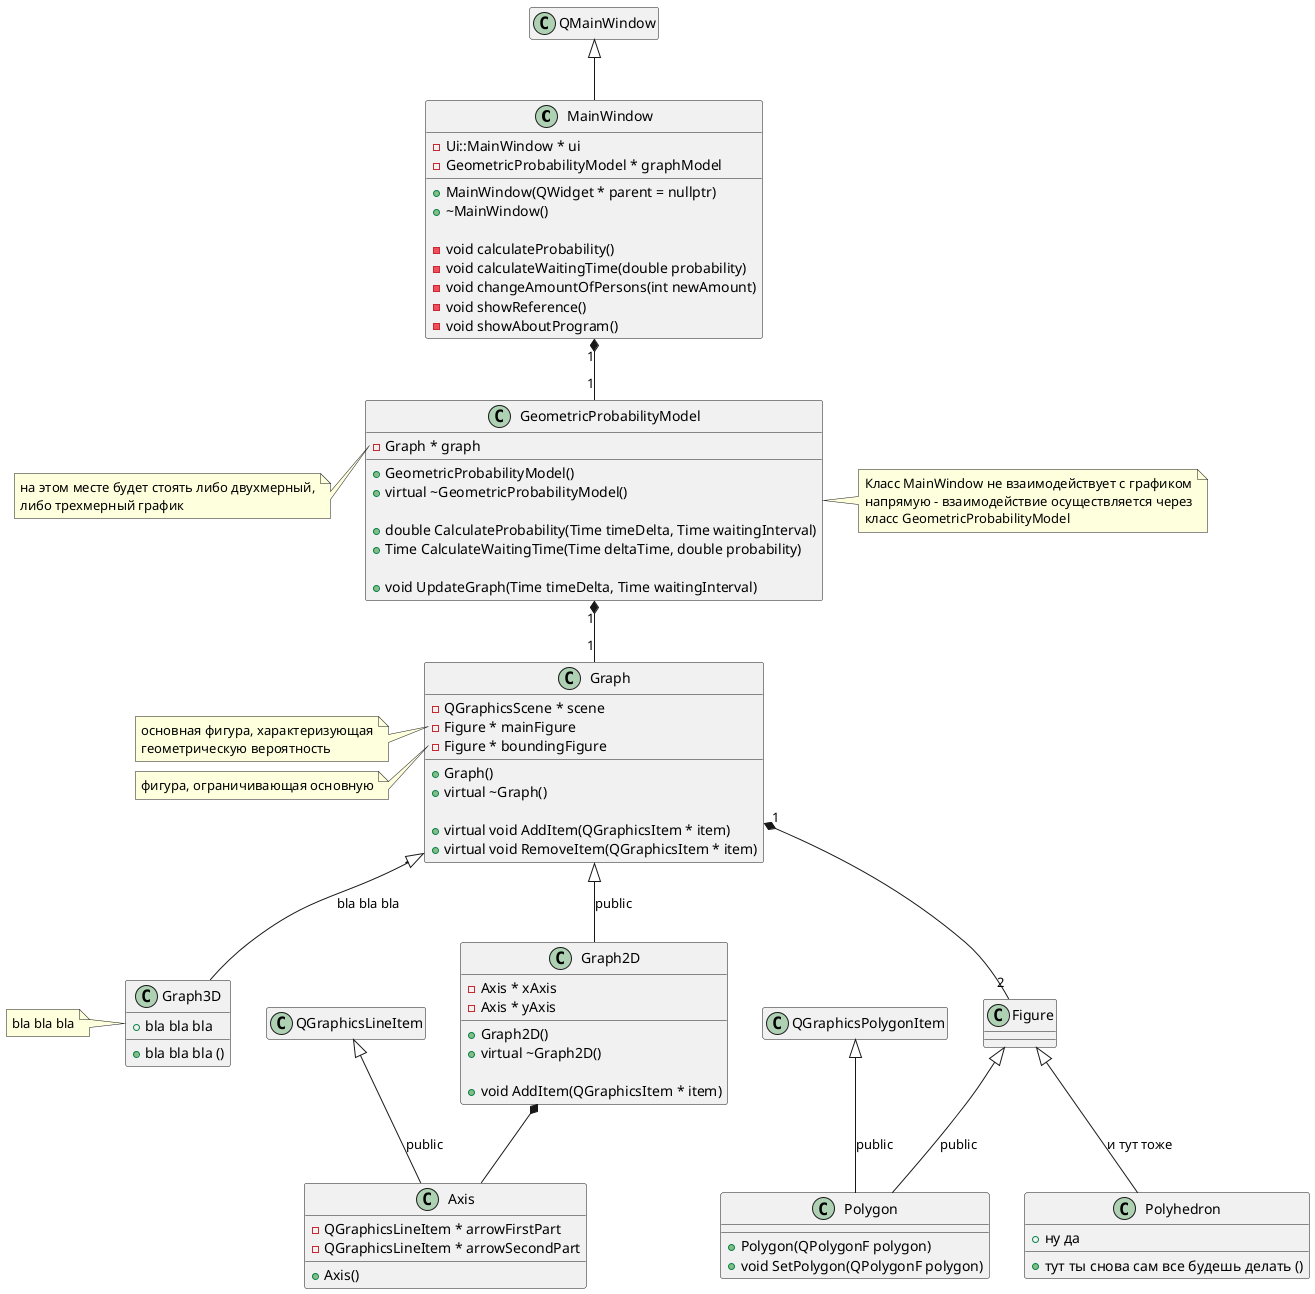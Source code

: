 @startuml
'https://plantuml.com/class-diagram

class MainWindow {
    - Ui::MainWindow * ui
    - GeometricProbabilityModel * graphModel

    + MainWindow(QWidget * parent = nullptr)
    + ~MainWindow()

    - void calculateProbability()
    - void calculateWaitingTime(double probability)
    - void changeAmountOfPersons(int newAmount)
    - void showReference()
    - void showAboutProgram()
}
QMainWindow <|-- MainWindow
hide QMainWindow members

class GeometricProbabilityModel {
    - Graph * graph

    + GeometricProbabilityModel()
    + virtual ~GeometricProbabilityModel()

    + double CalculateProbability(Time timeDelta, Time waitingInterval)
    + Time CalculateWaitingTime(Time deltaTime, double probability)

    + void UpdateGraph(Time timeDelta, Time waitingInterval)
}
MainWindow "1" *-- "1" GeometricProbabilityModel
note right of GeometricProbabilityModel
    Класс MainWindow не взаимодействует с графиком
    напрямую - взаимодействие осуществляется через
    класс GeometricProbabilityModel
end note
note left of GeometricProbabilityModel::"graph"
    на этом месте будет стоять либо двухмерный,
    либо трехмерный график
end note

class Graph {
    - QGraphicsScene * scene
    - Figure * mainFigure
    - Figure * boundingFigure


    + Graph()
    + virtual ~Graph()

'    + virtual double GetFigureValue()
    + virtual void AddItem(QGraphicsItem * item)
    + virtual void RemoveItem(QGraphicsItem * item)
}
GeometricProbabilityModel "1" *-- "1" Graph
note left of Graph::"mainFigure"
    основная фигура, характеризующая
    геометрическую вероятность
end note
note left of Graph::"boundingFigure"
    фигура, ограничивающая основную
end note
'note left of Graph::"virtual double GetFigureValue()"
'    Для двумерной фигуры значением является площадь,
'    для трехмерной - объем
'end note

class Graph2D {
    - Axis * xAxis
    - Axis * yAxis

    + Graph2D()
    + virtual ~Graph2D()

    + void AddItem(QGraphicsItem * item)
}
Graph <|-- Graph2D : public

/'todo'/
class Graph3D {
    + bla bla bla
    + bla bla bla ()
}
Graph <|-- Graph3D : bla bla bla
note left of Graph3D
    bla bla bla
end note

QGraphicsPolygonItem <|-- Polygon : public
hide QGraphicsPolygonItem members

class Axis {
    - QGraphicsLineItem * arrowFirstPart
    - QGraphicsLineItem * arrowSecondPart

    + Axis()
}
QGraphicsLineItem <|-- Axis : public
hide QGraphicsLineItem members
Graph2D *-- Axis

class Figure {
'    + virtual double GetFigureValue() = 0
}
Graph "1" *-- "2" Figure

class Polygon {
    + Polygon(QPolygonF polygon)
'    + virtual double GetFigureValue()
    + void SetPolygon(QPolygonF polygon)

'    - double getSquare()
}
Figure <|-- Polygon : public

/'todo'/
class Polyhedron {
    + ну да
    + тут ты снова сам все будешь делать ()
}
Figure <|-- Polyhedron : и тут тоже




@enduml